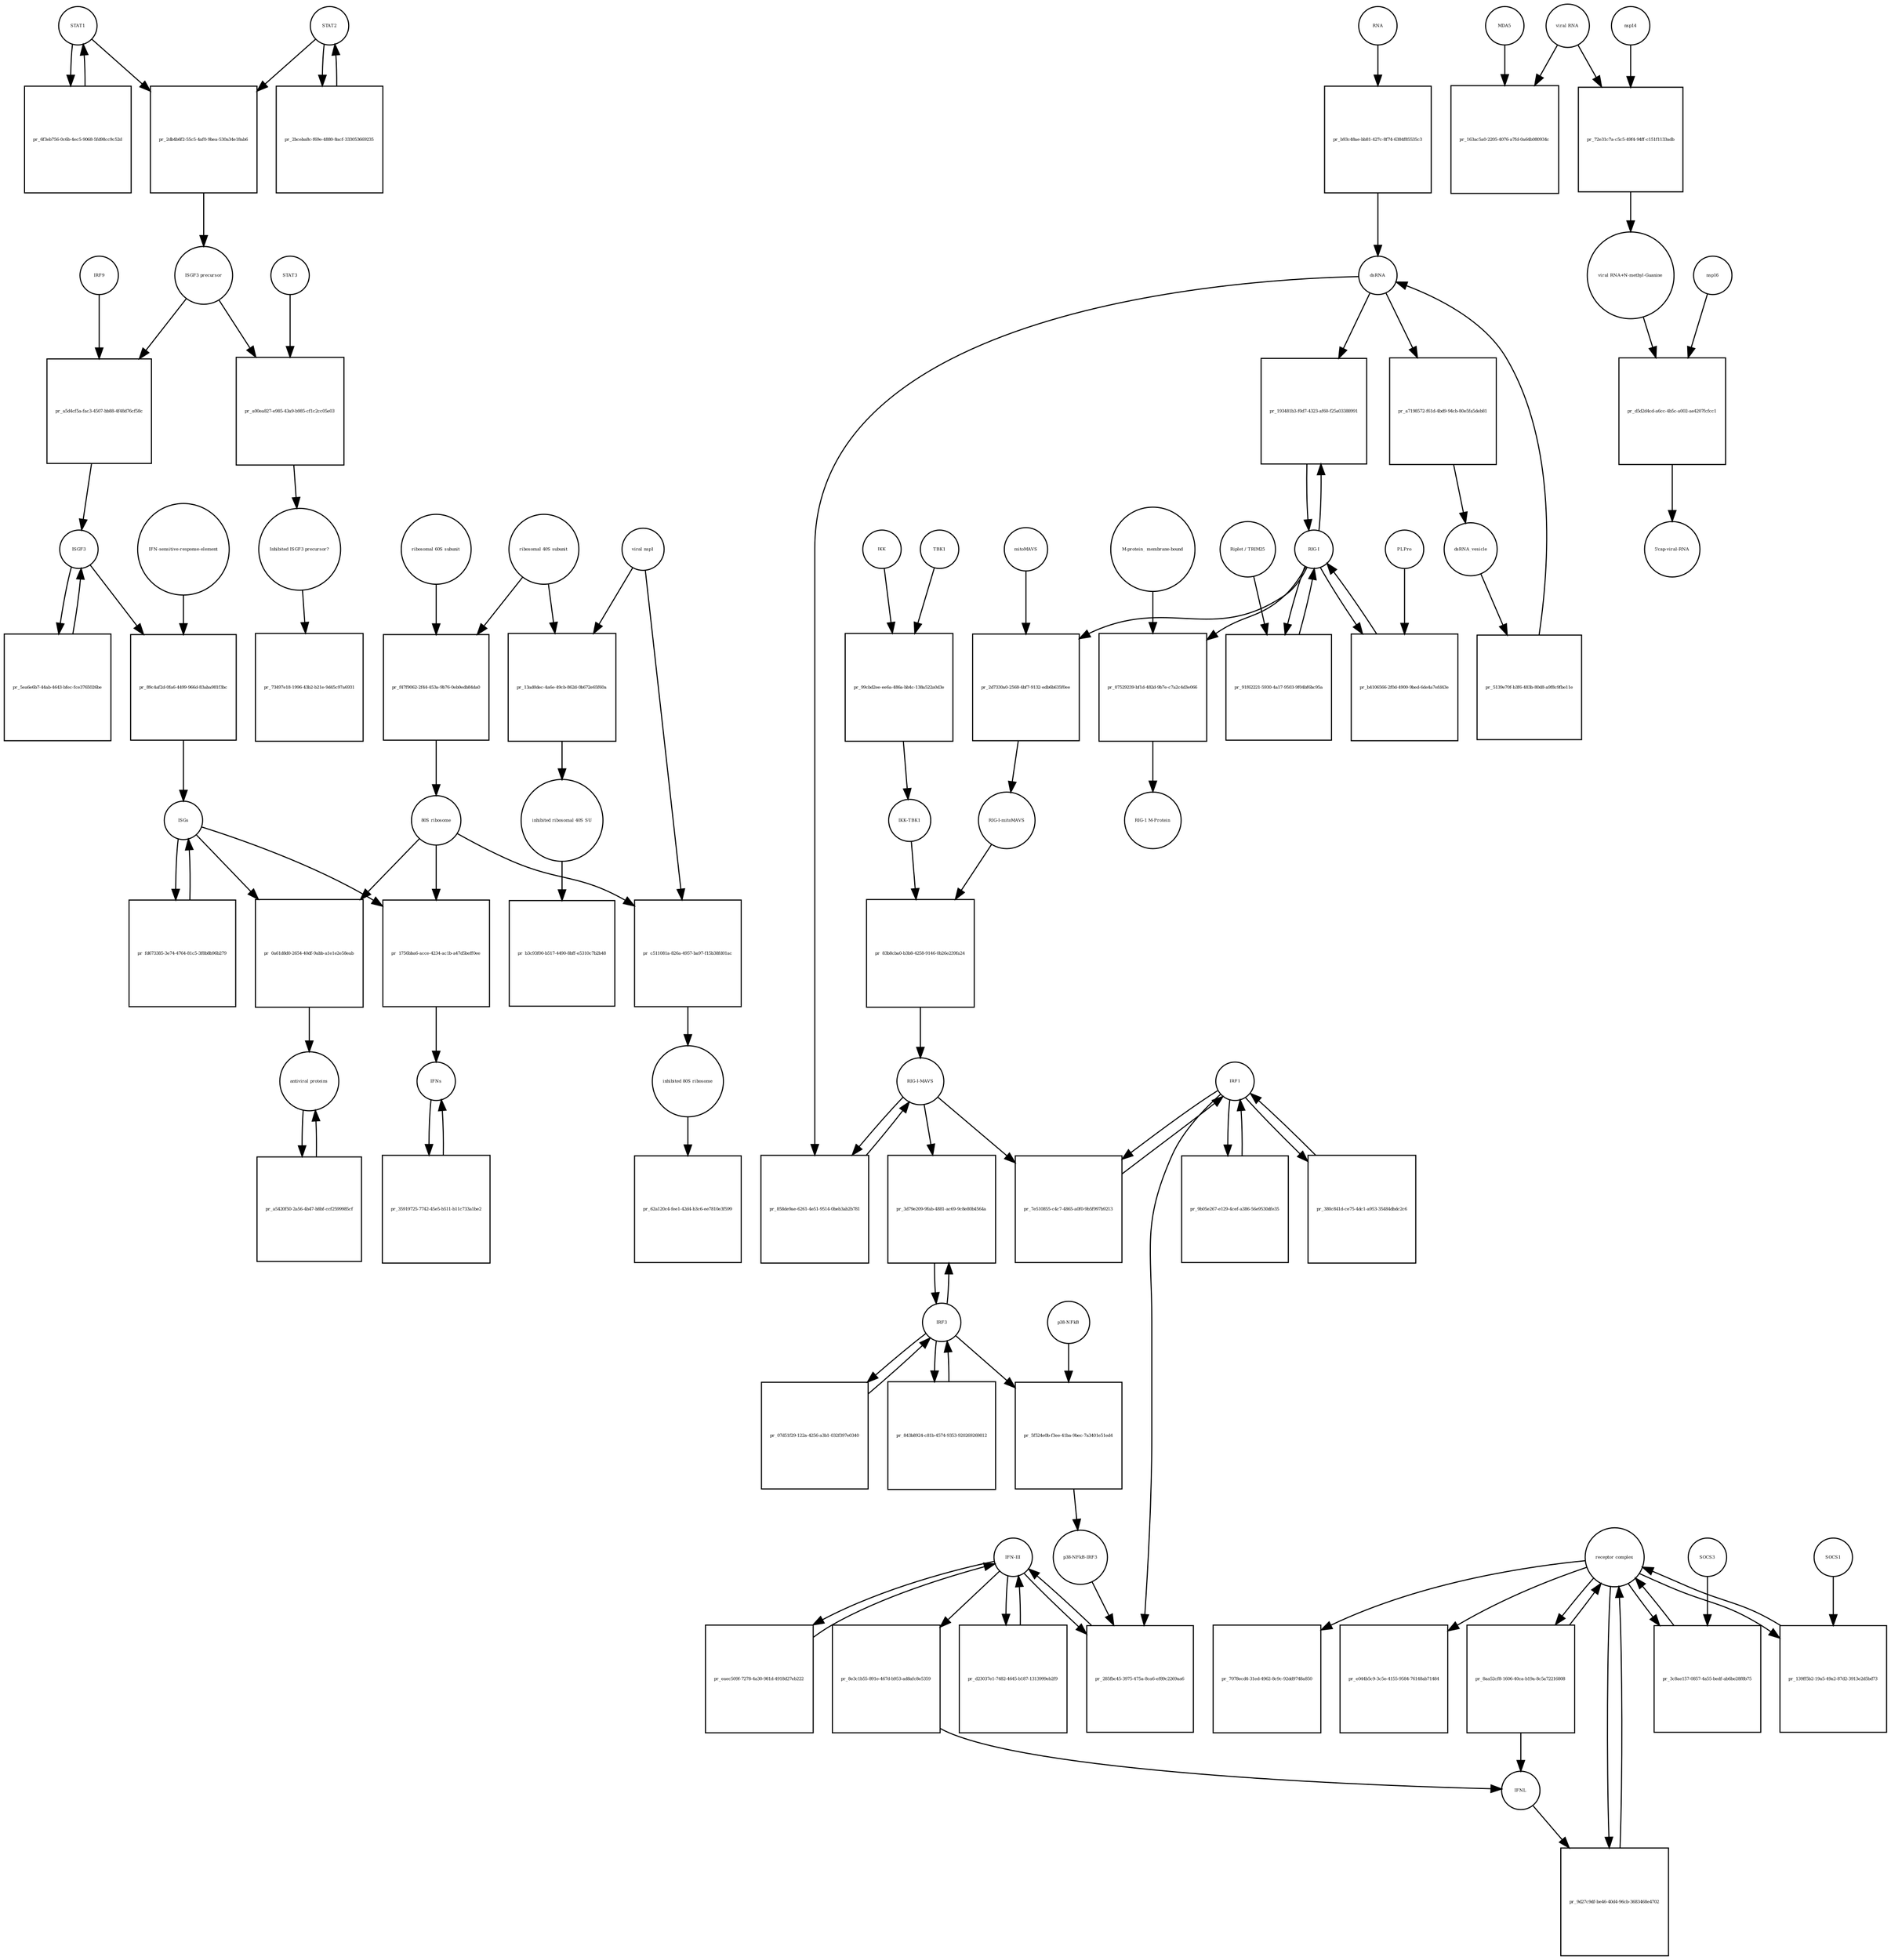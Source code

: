 strict digraph  {
STAT1 [annotation="", bipartite=0, cls=macromolecule, fontsize=4, label=STAT1, shape=circle];
"pr_2db4b6f2-55c5-4af0-9bea-530a34e18ab6" [annotation="", bipartite=1, cls=process, fontsize=4, label="pr_2db4b6f2-55c5-4af0-9bea-530a34e18ab6", shape=square];
STAT2 [annotation="", bipartite=0, cls=macromolecule, fontsize=4, label=STAT2, shape=circle];
"ISGF3 precursor" [annotation="", bipartite=0, cls=complex, fontsize=4, label="ISGF3 precursor", shape=circle];
"pr_a5d4cf5a-fac3-4507-bb88-4f48d76cf58c" [annotation="", bipartite=1, cls=process, fontsize=4, label="pr_a5d4cf5a-fac3-4507-bb88-4f48d76cf58c", shape=square];
IRF9 [annotation="", bipartite=0, cls=macromolecule, fontsize=4, label=IRF9, shape=circle];
ISGF3 [annotation="", bipartite=0, cls=complex, fontsize=4, label=ISGF3, shape=circle];
"pr_6f3eb756-0c6b-4ec5-9068-5fd98cc9c52d" [annotation="", bipartite=1, cls=process, fontsize=4, label="pr_6f3eb756-0c6b-4ec5-9068-5fd98cc9c52d", shape=square];
"pr_2bceba8c-f69e-4880-8acf-333053669235" [annotation="", bipartite=1, cls=process, fontsize=4, label="pr_2bceba8c-f69e-4880-8acf-333053669235", shape=square];
"receptor complex" [annotation="", bipartite=0, cls=complex, fontsize=4, label="receptor complex", shape=circle];
"pr_9d27c9df-be46-40d4-96cb-3683468e4702" [annotation="", bipartite=1, cls=process, fontsize=4, label="pr_9d27c9df-be46-40d4-96cb-3683468e4702", shape=square];
IFNL [annotation="", bipartite=0, cls=macromolecule, fontsize=4, label=IFNL, shape=circle];
"IFN-sensitive-response-element" [annotation="", bipartite=0, cls="nucleic acid feature", fontsize=4, label="IFN-sensitive-response-element", shape=circle];
"pr_89c4af2d-0fa6-4499-966d-83aba981f3bc" [annotation="", bipartite=1, cls=process, fontsize=4, label="pr_89c4af2d-0fa6-4499-966d-83aba981f3bc", shape=square];
ISGs [annotation="", bipartite=0, cls="nucleic acid feature", fontsize=4, label=ISGs, shape=circle];
"pr_1756bba6-acce-4234-ac1b-a47d5beff0ee" [annotation="", bipartite=1, cls=process, fontsize=4, label="pr_1756bba6-acce-4234-ac1b-a47d5beff0ee", shape=square];
IFNs [annotation="", bipartite=0, cls=macromolecule, fontsize=4, label=IFNs, shape=circle];
"80S ribosome" [annotation="", bipartite=0, cls=complex, fontsize=4, label="80S ribosome", shape=circle];
"pr_0a61d8d0-2654-40df-9abb-a1e1e2e58eab" [annotation="", bipartite=1, cls=process, fontsize=4, label="pr_0a61d8d0-2654-40df-9abb-a1e1e2e58eab", shape=square];
"antiviral proteins" [annotation="", bipartite=0, cls=macromolecule, fontsize=4, label="antiviral proteins", shape=circle];
"pr_5ea6e6b7-44ab-4643-bfec-fce3765026be" [annotation="", bipartite=1, cls=process, fontsize=4, label="pr_5ea6e6b7-44ab-4643-bfec-fce3765026be", shape=square];
"pr_fd673385-3e74-4764-81c5-3f8b8b96b279" [annotation="", bipartite=1, cls=process, fontsize=4, label="pr_fd673385-3e74-4764-81c5-3f8b8b96b279", shape=square];
"pr_a5420f50-2a56-4b47-b8bf-ccf2599985cf" [annotation="", bipartite=1, cls=process, fontsize=4, label="pr_a5420f50-2a56-4b47-b8bf-ccf2599985cf", shape=square];
"viral RNA" [annotation="", bipartite=0, cls="nucleic acid feature", fontsize=4, label="viral RNA", shape=circle];
"pr_163ac5a0-2205-4076-a7fd-0a64b080934c" [annotation="", bipartite=1, cls=process, fontsize=4, label="pr_163ac5a0-2205-4076-a7fd-0a64b080934c", shape=square];
MDA5 [annotation="", bipartite=0, cls=macromolecule, fontsize=4, label=MDA5, shape=circle];
"pr_72e31c7a-c5c5-49f4-94ff-c151f1133adb" [annotation="", bipartite=1, cls=process, fontsize=4, label="pr_72e31c7a-c5c5-49f4-94ff-c151f1133adb", shape=square];
"viral RNA+N-methyl-Guanine" [annotation="", bipartite=0, cls="nucleic acid feature", fontsize=4, label="viral RNA+N-methyl-Guanine", shape=circle];
nsp14 [annotation="", bipartite=0, cls=macromolecule, fontsize=4, label=nsp14, shape=circle];
"pr_d5d2d4cd-a6cc-4b5c-a002-ae4207fcfcc1" [annotation="", bipartite=1, cls=process, fontsize=4, label="pr_d5d2d4cd-a6cc-4b5c-a002-ae4207fcfcc1", shape=square];
"5'cap-viral-RNA" [annotation="", bipartite=0, cls="nucleic acid feature", fontsize=4, label="5'cap-viral-RNA", shape=circle];
nsp16 [annotation="", bipartite=0, cls=macromolecule, fontsize=4, label=nsp16, shape=circle];
IKK [annotation="", bipartite=0, cls=macromolecule, fontsize=4, label=IKK, shape=circle];
"pr_99cbd2ee-ee6a-486a-bb4c-138a522a0d3e" [annotation="", bipartite=1, cls=process, fontsize=4, label="pr_99cbd2ee-ee6a-486a-bb4c-138a522a0d3e", shape=square];
TBK1 [annotation="", bipartite=0, cls=macromolecule, fontsize=4, label=TBK1, shape=circle];
"IKK-TBK1" [annotation="", bipartite=0, cls=complex, fontsize=4, label="IKK-TBK1", shape=circle];
IRF3 [annotation="", bipartite=0, cls=macromolecule, fontsize=4, label=IRF3, shape=circle];
"pr_3d79e209-9fab-4881-ac69-9c8e80b4564a" [annotation="", bipartite=1, cls=process, fontsize=4, label="pr_3d79e209-9fab-4881-ac69-9c8e80b4564a", shape=square];
"RIG-I-MAVS" [annotation="", bipartite=0, cls=complex, fontsize=4, label="RIG-I-MAVS", shape=circle];
"pr_858de9ae-6261-4e51-9514-0beb3ab2b781" [annotation="", bipartite=1, cls=process, fontsize=4, label="pr_858de9ae-6261-4e51-9514-0beb3ab2b781", shape=square];
dsRNA [annotation="", bipartite=0, cls="nucleic acid feature", fontsize=4, label=dsRNA, shape=circle];
IRF1 [annotation="", bipartite=0, cls=macromolecule, fontsize=4, label=IRF1, shape=circle];
"pr_7e510855-c4c7-4865-a0f0-9b5f997b9213" [annotation="", bipartite=1, cls=process, fontsize=4, label="pr_7e510855-c4c7-4865-a0f0-9b5f997b9213", shape=square];
"IFN-III" [annotation="", bipartite=0, cls=macromolecule, fontsize=4, label="IFN-III", shape=circle];
"pr_d23037e1-7482-4645-b187-1313999eb2f9" [annotation="", bipartite=1, cls=process, fontsize=4, label="pr_d23037e1-7482-4645-b187-1313999eb2f9", shape=square];
"pr_eaec509f-7278-4a30-981d-4918d27eb222" [annotation="", bipartite=1, cls=process, fontsize=4, label="pr_eaec509f-7278-4a30-981d-4918d27eb222", shape=square];
"pr_285fbc45-3975-475a-8ca6-ef89c2269aa6" [annotation="", bipartite=1, cls=process, fontsize=4, label="pr_285fbc45-3975-475a-8ca6-ef89c2269aa6", shape=square];
"p38-NFkB-IRF3" [annotation="", bipartite=0, cls=complex, fontsize=4, label="p38-NFkB-IRF3", shape=circle];
"pr_8e3c1b55-891e-467d-b953-ad8afc8e5359" [annotation="", bipartite=1, cls=process, fontsize=4, label="pr_8e3c1b55-891e-467d-b953-ad8afc8e5359", shape=square];
"RIG-I" [annotation="", bipartite=0, cls=macromolecule, fontsize=4, label="RIG-I", shape=circle];
"pr_193481b3-f0d7-4323-af60-f25a03388991" [annotation="", bipartite=1, cls=process, fontsize=4, label="pr_193481b3-f0d7-4323-af60-f25a03388991", shape=square];
"RIG-I-mitoMAVS" [annotation="", bipartite=0, cls=complex, fontsize=4, label="RIG-I-mitoMAVS", shape=circle];
"pr_83b8cba0-b3b8-4258-9146-0b26e239fa24" [annotation="", bipartite=1, cls=process, fontsize=4, label="pr_83b8cba0-b3b8-4258-9146-0b26e239fa24", shape=square];
"p38-NFkB" [annotation="", bipartite=0, cls=complex, fontsize=4, label="p38-NFkB", shape=circle];
"pr_5f524e0b-f3ee-41ba-9bec-7a3401e51ed4" [annotation="", bipartite=1, cls=process, fontsize=4, label="pr_5f524e0b-f3ee-41ba-9bec-7a3401e51ed4", shape=square];
"pr_a7198572-f61d-4bd9-94cb-80e5fa5deb81" [annotation="", bipartite=1, cls=process, fontsize=4, label="pr_a7198572-f61d-4bd9-94cb-80e5fa5deb81", shape=square];
dsRNA_vesicle [annotation="", bipartite=0, cls="nucleic acid feature", fontsize=4, label=dsRNA_vesicle, shape=circle];
"pr_5139e70f-b3f6-483b-80d8-a9f8c9fbe11e" [annotation="", bipartite=1, cls=process, fontsize=4, label="pr_5139e70f-b3f6-483b-80d8-a9f8c9fbe11e", shape=square];
"pr_07d51f29-122a-4256-a3b1-032f397e0340" [annotation="", bipartite=1, cls=process, fontsize=4, label="pr_07d51f29-122a-4256-a3b1-032f397e0340", shape=square];
"pr_843b8924-c81b-4574-9353-920269269812" [annotation="", bipartite=1, cls=process, fontsize=4, label="pr_843b8924-c81b-4574-9353-920269269812", shape=square];
"pr_9b05e267-e129-4cef-a386-56e9530dfe35" [annotation="", bipartite=1, cls=process, fontsize=4, label="pr_9b05e267-e129-4cef-a386-56e9530dfe35", shape=square];
"pr_380c841d-ce75-4dc1-a953-35484dbdc2c6" [annotation="", bipartite=1, cls=process, fontsize=4, label="pr_380c841d-ce75-4dc1-a953-35484dbdc2c6", shape=square];
RNA [annotation="", bipartite=0, cls="nucleic acid feature", fontsize=4, label=RNA, shape=circle];
"pr_b93c48ae-bb81-427c-8f74-6384f85535c3" [annotation="", bipartite=1, cls=process, fontsize=4, label="pr_b93c48ae-bb81-427c-8f74-6384f85535c3", shape=square];
"ribosomal 60S subunit" [annotation="", bipartite=0, cls=complex, fontsize=4, label="ribosomal 60S subunit", shape=circle];
"pr_f47f9062-2f44-453a-9b76-0eb0edb84da0" [annotation="", bipartite=1, cls=process, fontsize=4, label="pr_f47f9062-2f44-453a-9b76-0eb0edb84da0", shape=square];
"ribosomal 40S subunit" [annotation="", bipartite=0, cls=complex, fontsize=4, label="ribosomal 40S subunit", shape=circle];
"pr_13ad0dec-4a6e-49cb-862d-0b672e65f60a" [annotation="", bipartite=1, cls=process, fontsize=4, label="pr_13ad0dec-4a6e-49cb-862d-0b672e65f60a", shape=square];
"viral nsp1" [annotation="", bipartite=0, cls=macromolecule, fontsize=4, label="viral nsp1", shape=circle];
"inhibited ribosomal 40S SU" [annotation="urn_miriam_doi_10.1101%2F2020.05.18.102467", bipartite=0, cls=complex, fontsize=4, label="inhibited ribosomal 40S SU", shape=circle];
"pr_c511081a-826a-4957-ba97-f15b38fd01ac" [annotation="", bipartite=1, cls=process, fontsize=4, label="pr_c511081a-826a-4957-ba97-f15b38fd01ac", shape=square];
"inhibited 80S ribosome" [annotation="", bipartite=0, cls=complex, fontsize=4, label="inhibited 80S ribosome", shape=circle];
"pr_a00ea827-e985-43a9-b985-cf1c2cc05e03" [annotation="", bipartite=1, cls=process, fontsize=4, label="pr_a00ea827-e985-43a9-b985-cf1c2cc05e03", shape=square];
STAT3 [annotation="", bipartite=0, cls=macromolecule, fontsize=4, label=STAT3, shape=circle];
"Inhibited ISGF3 precursor?" [annotation="", bipartite=0, cls=complex, fontsize=4, label="Inhibited ISGF3 precursor?", shape=circle];
"pr_35919725-7742-45e5-b511-b11c733a1be2" [annotation="", bipartite=1, cls=process, fontsize=4, label="pr_35919725-7742-45e5-b511-b11c733a1be2", shape=square];
"pr_3c8ae157-0857-4a55-bedf-ab6be28f8b75" [annotation="", bipartite=1, cls=process, fontsize=4, label="pr_3c8ae157-0857-4a55-bedf-ab6be28f8b75", shape=square];
SOCS3 [annotation="", bipartite=0, cls=macromolecule, fontsize=4, label=SOCS3, shape=circle];
"pr_139ff5b2-19a5-49a2-87d2-3913e2d5bd73" [annotation="", bipartite=1, cls=process, fontsize=4, label="pr_139ff5b2-19a5-49a2-87d2-3913e2d5bd73", shape=square];
SOCS1 [annotation="", bipartite=0, cls=macromolecule, fontsize=4, label=SOCS1, shape=circle];
"pr_73497e18-1996-43b2-b21e-9d45c97a6931" [annotation="", bipartite=1, cls=process, fontsize=4, label="pr_73497e18-1996-43b2-b21e-9d45c97a6931", shape=square];
"pr_7078ecd4-31ed-4962-8c9c-92dd9748a850" [annotation="", bipartite=1, cls=process, fontsize=4, label="pr_7078ecd4-31ed-4962-8c9c-92dd9748a850", shape=square];
"pr_e044b5c9-3c5e-4155-9584-76148ab71484" [annotation="", bipartite=1, cls=process, fontsize=4, label="pr_e044b5c9-3c5e-4155-9584-76148ab71484", shape=square];
"pr_62a120c4-fee1-42d4-b3c6-ee7810e3f599" [annotation="", bipartite=1, cls=process, fontsize=4, label="pr_62a120c4-fee1-42d4-b3c6-ee7810e3f599", shape=square];
"pr_b3c93f00-b517-4490-8bff-e5310c7b2b48" [annotation="", bipartite=1, cls=process, fontsize=4, label="pr_b3c93f00-b517-4490-8bff-e5310c7b2b48", shape=square];
"pr_8aa52cf8-1606-40ca-b19a-8c5a72216808" [annotation="", bipartite=1, cls=process, fontsize=4, label="pr_8aa52cf8-1606-40ca-b19a-8c5a72216808", shape=square];
"M-protein_ membrane-bound" [annotation="", bipartite=0, cls=macromolecule, fontsize=4, label="M-protein_ membrane-bound", shape=circle];
"pr_07529239-bf1d-482d-9b7e-c7a2c4d3e066" [annotation="", bipartite=1, cls=process, fontsize=4, label="pr_07529239-bf1d-482d-9b7e-c7a2c4d3e066", shape=square];
"RIG-1 M-Protein" [annotation="", bipartite=0, cls=complex, fontsize=4, label="RIG-1 M-Protein", shape=circle];
"pr_2d7330a0-2568-4bf7-9132-edb6b635f0ee" [annotation="", bipartite=1, cls=process, fontsize=4, label="pr_2d7330a0-2568-4bf7-9132-edb6b635f0ee", shape=square];
mitoMAVS [annotation="", bipartite=0, cls=macromolecule, fontsize=4, label=mitoMAVS, shape=circle];
"pr_91f62221-5930-4a17-9503-9f04bf6bc95a" [annotation="", bipartite=1, cls=process, fontsize=4, label="pr_91f62221-5930-4a17-9503-9f04bf6bc95a", shape=square];
"Riplet / TRIM25" [annotation="", bipartite=0, cls=macromolecule, fontsize=4, label="Riplet / TRIM25", shape=circle];
"pr_b4106566-2f0d-4900-9bed-6de4a7efd43e" [annotation="", bipartite=1, cls=process, fontsize=4, label="pr_b4106566-2f0d-4900-9bed-6de4a7efd43e", shape=square];
PLPro [annotation="", bipartite=0, cls=macromolecule, fontsize=4, label=PLPro, shape=circle];
STAT1 -> "pr_2db4b6f2-55c5-4af0-9bea-530a34e18ab6"  [annotation="", interaction_type=consumption];
STAT1 -> "pr_6f3eb756-0c6b-4ec5-9068-5fd98cc9c52d"  [annotation="", interaction_type=consumption];
"pr_2db4b6f2-55c5-4af0-9bea-530a34e18ab6" -> "ISGF3 precursor"  [annotation="", interaction_type=production];
STAT2 -> "pr_2db4b6f2-55c5-4af0-9bea-530a34e18ab6"  [annotation="", interaction_type=consumption];
STAT2 -> "pr_2bceba8c-f69e-4880-8acf-333053669235"  [annotation="", interaction_type=consumption];
"ISGF3 precursor" -> "pr_a5d4cf5a-fac3-4507-bb88-4f48d76cf58c"  [annotation="", interaction_type=consumption];
"ISGF3 precursor" -> "pr_a00ea827-e985-43a9-b985-cf1c2cc05e03"  [annotation="", interaction_type=consumption];
"pr_a5d4cf5a-fac3-4507-bb88-4f48d76cf58c" -> ISGF3  [annotation="", interaction_type=production];
IRF9 -> "pr_a5d4cf5a-fac3-4507-bb88-4f48d76cf58c"  [annotation="", interaction_type=consumption];
ISGF3 -> "pr_89c4af2d-0fa6-4499-966d-83aba981f3bc"  [annotation="", interaction_type="necessary stimulation"];
ISGF3 -> "pr_5ea6e6b7-44ab-4643-bfec-fce3765026be"  [annotation="", interaction_type=consumption];
"pr_6f3eb756-0c6b-4ec5-9068-5fd98cc9c52d" -> STAT1  [annotation="", interaction_type=production];
"pr_2bceba8c-f69e-4880-8acf-333053669235" -> STAT2  [annotation="", interaction_type=production];
"receptor complex" -> "pr_9d27c9df-be46-40d4-96cb-3683468e4702"  [annotation="", interaction_type=consumption];
"receptor complex" -> "pr_3c8ae157-0857-4a55-bedf-ab6be28f8b75"  [annotation="", interaction_type=consumption];
"receptor complex" -> "pr_139ff5b2-19a5-49a2-87d2-3913e2d5bd73"  [annotation="", interaction_type=consumption];
"receptor complex" -> "pr_7078ecd4-31ed-4962-8c9c-92dd9748a850"  [annotation="", interaction_type=consumption];
"receptor complex" -> "pr_e044b5c9-3c5e-4155-9584-76148ab71484"  [annotation="", interaction_type=consumption];
"receptor complex" -> "pr_8aa52cf8-1606-40ca-b19a-8c5a72216808"  [annotation="", interaction_type=consumption];
"pr_9d27c9df-be46-40d4-96cb-3683468e4702" -> "receptor complex"  [annotation="", interaction_type=production];
IFNL -> "pr_9d27c9df-be46-40d4-96cb-3683468e4702"  [annotation="", interaction_type=stimulation];
"IFN-sensitive-response-element" -> "pr_89c4af2d-0fa6-4499-966d-83aba981f3bc"  [annotation="", interaction_type=consumption];
"pr_89c4af2d-0fa6-4499-966d-83aba981f3bc" -> ISGs  [annotation="", interaction_type=production];
ISGs -> "pr_1756bba6-acce-4234-ac1b-a47d5beff0ee"  [annotation="", interaction_type=consumption];
ISGs -> "pr_0a61d8d0-2654-40df-9abb-a1e1e2e58eab"  [annotation="", interaction_type=consumption];
ISGs -> "pr_fd673385-3e74-4764-81c5-3f8b8b96b279"  [annotation="", interaction_type=consumption];
"pr_1756bba6-acce-4234-ac1b-a47d5beff0ee" -> IFNs  [annotation="", interaction_type=production];
IFNs -> "pr_35919725-7742-45e5-b511-b11c733a1be2"  [annotation="", interaction_type=consumption];
"80S ribosome" -> "pr_1756bba6-acce-4234-ac1b-a47d5beff0ee"  [annotation="", interaction_type=catalysis];
"80S ribosome" -> "pr_0a61d8d0-2654-40df-9abb-a1e1e2e58eab"  [annotation="", interaction_type=catalysis];
"80S ribosome" -> "pr_c511081a-826a-4957-ba97-f15b38fd01ac"  [annotation="", interaction_type=consumption];
"pr_0a61d8d0-2654-40df-9abb-a1e1e2e58eab" -> "antiviral proteins"  [annotation="", interaction_type=production];
"antiviral proteins" -> "pr_a5420f50-2a56-4b47-b8bf-ccf2599985cf"  [annotation="", interaction_type=consumption];
"pr_5ea6e6b7-44ab-4643-bfec-fce3765026be" -> ISGF3  [annotation="", interaction_type=production];
"pr_fd673385-3e74-4764-81c5-3f8b8b96b279" -> ISGs  [annotation="", interaction_type=production];
"pr_a5420f50-2a56-4b47-b8bf-ccf2599985cf" -> "antiviral proteins"  [annotation="", interaction_type=production];
"viral RNA" -> "pr_163ac5a0-2205-4076-a7fd-0a64b080934c"  [annotation="", interaction_type=consumption];
"viral RNA" -> "pr_72e31c7a-c5c5-49f4-94ff-c151f1133adb"  [annotation="", interaction_type=consumption];
MDA5 -> "pr_163ac5a0-2205-4076-a7fd-0a64b080934c"  [annotation="urn_miriam_doi_10.1016%2Fj.chom.2020.05.008", interaction_type=catalysis];
"pr_72e31c7a-c5c5-49f4-94ff-c151f1133adb" -> "viral RNA+N-methyl-Guanine"  [annotation="", interaction_type=production];
"viral RNA+N-methyl-Guanine" -> "pr_d5d2d4cd-a6cc-4b5c-a002-ae4207fcfcc1"  [annotation="", interaction_type=consumption];
nsp14 -> "pr_72e31c7a-c5c5-49f4-94ff-c151f1133adb"  [annotation="", interaction_type=catalysis];
"pr_d5d2d4cd-a6cc-4b5c-a002-ae4207fcfcc1" -> "5'cap-viral-RNA"  [annotation="", interaction_type=production];
nsp16 -> "pr_d5d2d4cd-a6cc-4b5c-a002-ae4207fcfcc1"  [annotation="urn_miriam_doi_10.1016%2Fj.chom.2020.05.008", interaction_type=catalysis];
IKK -> "pr_99cbd2ee-ee6a-486a-bb4c-138a522a0d3e"  [annotation="", interaction_type=consumption];
"pr_99cbd2ee-ee6a-486a-bb4c-138a522a0d3e" -> "IKK-TBK1"  [annotation="", interaction_type=production];
TBK1 -> "pr_99cbd2ee-ee6a-486a-bb4c-138a522a0d3e"  [annotation="", interaction_type=consumption];
"IKK-TBK1" -> "pr_83b8cba0-b3b8-4258-9146-0b26e239fa24"  [annotation="", interaction_type=consumption];
IRF3 -> "pr_3d79e209-9fab-4881-ac69-9c8e80b4564a"  [annotation="", interaction_type=consumption];
IRF3 -> "pr_5f524e0b-f3ee-41ba-9bec-7a3401e51ed4"  [annotation="", interaction_type=consumption];
IRF3 -> "pr_07d51f29-122a-4256-a3b1-032f397e0340"  [annotation="", interaction_type=consumption];
IRF3 -> "pr_843b8924-c81b-4574-9353-920269269812"  [annotation="", interaction_type=consumption];
"pr_3d79e209-9fab-4881-ac69-9c8e80b4564a" -> IRF3  [annotation="", interaction_type=production];
"RIG-I-MAVS" -> "pr_3d79e209-9fab-4881-ac69-9c8e80b4564a"  [annotation="", interaction_type=stimulation];
"RIG-I-MAVS" -> "pr_858de9ae-6261-4e51-9514-0beb3ab2b781"  [annotation="", interaction_type=consumption];
"RIG-I-MAVS" -> "pr_7e510855-c4c7-4865-a0f0-9b5f997b9213"  [annotation="", interaction_type=catalysis];
"pr_858de9ae-6261-4e51-9514-0beb3ab2b781" -> "RIG-I-MAVS"  [annotation="", interaction_type=production];
dsRNA -> "pr_858de9ae-6261-4e51-9514-0beb3ab2b781"  [annotation="", interaction_type="necessary stimulation"];
dsRNA -> "pr_193481b3-f0d7-4323-af60-f25a03388991"  [annotation="", interaction_type="necessary stimulation"];
dsRNA -> "pr_a7198572-f61d-4bd9-94cb-80e5fa5deb81"  [annotation="", interaction_type=consumption];
IRF1 -> "pr_7e510855-c4c7-4865-a0f0-9b5f997b9213"  [annotation="", interaction_type=consumption];
IRF1 -> "pr_285fbc45-3975-475a-8ca6-ef89c2269aa6"  [annotation="", interaction_type=stimulation];
IRF1 -> "pr_9b05e267-e129-4cef-a386-56e9530dfe35"  [annotation="", interaction_type=consumption];
IRF1 -> "pr_380c841d-ce75-4dc1-a953-35484dbdc2c6"  [annotation="", interaction_type=consumption];
"pr_7e510855-c4c7-4865-a0f0-9b5f997b9213" -> IRF1  [annotation="", interaction_type=production];
"IFN-III" -> "pr_d23037e1-7482-4645-b187-1313999eb2f9"  [annotation="", interaction_type=consumption];
"IFN-III" -> "pr_eaec509f-7278-4a30-981d-4918d27eb222"  [annotation="", interaction_type=consumption];
"IFN-III" -> "pr_285fbc45-3975-475a-8ca6-ef89c2269aa6"  [annotation="", interaction_type=consumption];
"IFN-III" -> "pr_8e3c1b55-891e-467d-b953-ad8afc8e5359"  [annotation="", interaction_type=consumption];
"pr_d23037e1-7482-4645-b187-1313999eb2f9" -> "IFN-III"  [annotation="", interaction_type=production];
"pr_eaec509f-7278-4a30-981d-4918d27eb222" -> "IFN-III"  [annotation="", interaction_type=production];
"pr_285fbc45-3975-475a-8ca6-ef89c2269aa6" -> "IFN-III"  [annotation="", interaction_type=production];
"p38-NFkB-IRF3" -> "pr_285fbc45-3975-475a-8ca6-ef89c2269aa6"  [annotation="", interaction_type=stimulation];
"pr_8e3c1b55-891e-467d-b953-ad8afc8e5359" -> IFNL  [annotation="", interaction_type=production];
"RIG-I" -> "pr_193481b3-f0d7-4323-af60-f25a03388991"  [annotation="", interaction_type=consumption];
"RIG-I" -> "pr_07529239-bf1d-482d-9b7e-c7a2c4d3e066"  [annotation="", interaction_type=consumption];
"RIG-I" -> "pr_2d7330a0-2568-4bf7-9132-edb6b635f0ee"  [annotation="", interaction_type=consumption];
"RIG-I" -> "pr_91f62221-5930-4a17-9503-9f04bf6bc95a"  [annotation="", interaction_type=consumption];
"RIG-I" -> "pr_b4106566-2f0d-4900-9bed-6de4a7efd43e"  [annotation="", interaction_type=consumption];
"pr_193481b3-f0d7-4323-af60-f25a03388991" -> "RIG-I"  [annotation="", interaction_type=production];
"RIG-I-mitoMAVS" -> "pr_83b8cba0-b3b8-4258-9146-0b26e239fa24"  [annotation="", interaction_type=consumption];
"pr_83b8cba0-b3b8-4258-9146-0b26e239fa24" -> "RIG-I-MAVS"  [annotation="", interaction_type=production];
"p38-NFkB" -> "pr_5f524e0b-f3ee-41ba-9bec-7a3401e51ed4"  [annotation="", interaction_type=consumption];
"pr_5f524e0b-f3ee-41ba-9bec-7a3401e51ed4" -> "p38-NFkB-IRF3"  [annotation="", interaction_type=production];
"pr_a7198572-f61d-4bd9-94cb-80e5fa5deb81" -> dsRNA_vesicle  [annotation="", interaction_type=production];
dsRNA_vesicle -> "pr_5139e70f-b3f6-483b-80d8-a9f8c9fbe11e"  [annotation="", interaction_type=consumption];
"pr_5139e70f-b3f6-483b-80d8-a9f8c9fbe11e" -> dsRNA  [annotation="", interaction_type=production];
"pr_07d51f29-122a-4256-a3b1-032f397e0340" -> IRF3  [annotation="", interaction_type=production];
"pr_843b8924-c81b-4574-9353-920269269812" -> IRF3  [annotation="", interaction_type=production];
"pr_9b05e267-e129-4cef-a386-56e9530dfe35" -> IRF1  [annotation="", interaction_type=production];
"pr_380c841d-ce75-4dc1-a953-35484dbdc2c6" -> IRF1  [annotation="", interaction_type=production];
RNA -> "pr_b93c48ae-bb81-427c-8f74-6384f85535c3"  [annotation="", interaction_type=consumption];
"pr_b93c48ae-bb81-427c-8f74-6384f85535c3" -> dsRNA  [annotation="", interaction_type=production];
"ribosomal 60S subunit" -> "pr_f47f9062-2f44-453a-9b76-0eb0edb84da0"  [annotation="", interaction_type=consumption];
"pr_f47f9062-2f44-453a-9b76-0eb0edb84da0" -> "80S ribosome"  [annotation="", interaction_type=production];
"ribosomal 40S subunit" -> "pr_f47f9062-2f44-453a-9b76-0eb0edb84da0"  [annotation="", interaction_type=consumption];
"ribosomal 40S subunit" -> "pr_13ad0dec-4a6e-49cb-862d-0b672e65f60a"  [annotation="", interaction_type=consumption];
"pr_13ad0dec-4a6e-49cb-862d-0b672e65f60a" -> "inhibited ribosomal 40S SU"  [annotation="", interaction_type=production];
"viral nsp1" -> "pr_13ad0dec-4a6e-49cb-862d-0b672e65f60a"  [annotation="", interaction_type=consumption];
"viral nsp1" -> "pr_c511081a-826a-4957-ba97-f15b38fd01ac"  [annotation="", interaction_type=consumption];
"inhibited ribosomal 40S SU" -> "pr_b3c93f00-b517-4490-8bff-e5310c7b2b48"  [annotation="", interaction_type=consumption];
"pr_c511081a-826a-4957-ba97-f15b38fd01ac" -> "inhibited 80S ribosome"  [annotation="", interaction_type=production];
"inhibited 80S ribosome" -> "pr_62a120c4-fee1-42d4-b3c6-ee7810e3f599"  [annotation="", interaction_type=consumption];
"pr_a00ea827-e985-43a9-b985-cf1c2cc05e03" -> "Inhibited ISGF3 precursor?"  [annotation="", interaction_type=production];
STAT3 -> "pr_a00ea827-e985-43a9-b985-cf1c2cc05e03"  [annotation="", interaction_type=consumption];
"Inhibited ISGF3 precursor?" -> "pr_73497e18-1996-43b2-b21e-9d45c97a6931"  [annotation="", interaction_type=consumption];
"pr_35919725-7742-45e5-b511-b11c733a1be2" -> IFNs  [annotation="", interaction_type=production];
"pr_3c8ae157-0857-4a55-bedf-ab6be28f8b75" -> "receptor complex"  [annotation="", interaction_type=production];
SOCS3 -> "pr_3c8ae157-0857-4a55-bedf-ab6be28f8b75"  [annotation="", interaction_type=consumption];
"pr_139ff5b2-19a5-49a2-87d2-3913e2d5bd73" -> "receptor complex"  [annotation="", interaction_type=production];
SOCS1 -> "pr_139ff5b2-19a5-49a2-87d2-3913e2d5bd73"  [annotation="", interaction_type=consumption];
"pr_8aa52cf8-1606-40ca-b19a-8c5a72216808" -> IFNL  [annotation="", interaction_type=production];
"pr_8aa52cf8-1606-40ca-b19a-8c5a72216808" -> "receptor complex"  [annotation="", interaction_type=production];
"M-protein_ membrane-bound" -> "pr_07529239-bf1d-482d-9b7e-c7a2c4d3e066"  [annotation="", interaction_type=consumption];
"pr_07529239-bf1d-482d-9b7e-c7a2c4d3e066" -> "RIG-1 M-Protein"  [annotation="", interaction_type=production];
"pr_2d7330a0-2568-4bf7-9132-edb6b635f0ee" -> "RIG-I-mitoMAVS"  [annotation="", interaction_type=production];
mitoMAVS -> "pr_2d7330a0-2568-4bf7-9132-edb6b635f0ee"  [annotation="", interaction_type=consumption];
"pr_91f62221-5930-4a17-9503-9f04bf6bc95a" -> "RIG-I"  [annotation="", interaction_type=production];
"Riplet / TRIM25" -> "pr_91f62221-5930-4a17-9503-9f04bf6bc95a"  [annotation="", interaction_type=catalysis];
"pr_b4106566-2f0d-4900-9bed-6de4a7efd43e" -> "RIG-I"  [annotation="", interaction_type=production];
PLPro -> "pr_b4106566-2f0d-4900-9bed-6de4a7efd43e"  [annotation="", interaction_type=catalysis];
}
